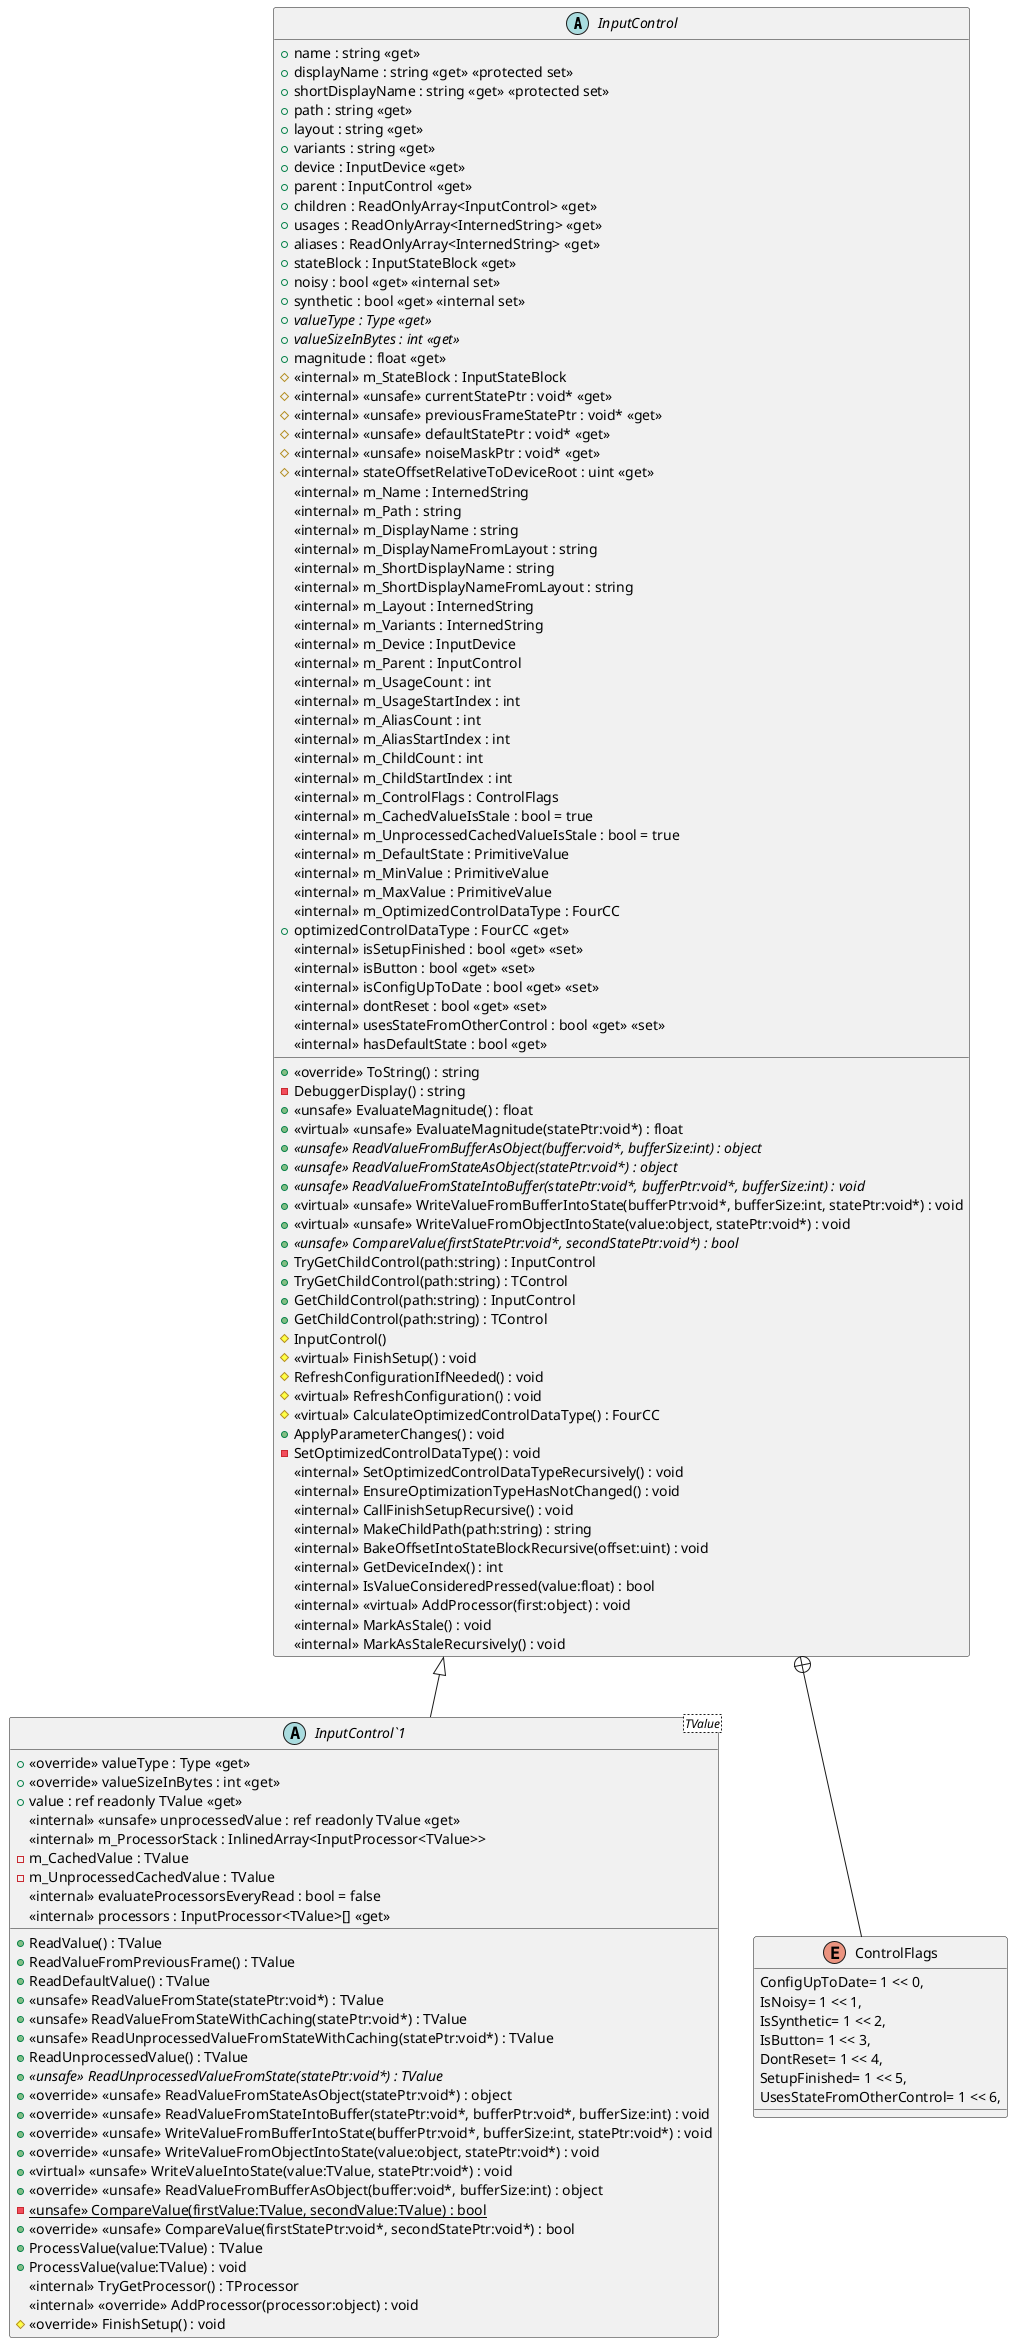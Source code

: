 @startuml
abstract class InputControl {
    + name : string <<get>>
    + displayName : string <<get>> <<protected set>>
    + shortDisplayName : string <<get>> <<protected set>>
    + path : string <<get>>
    + layout : string <<get>>
    + variants : string <<get>>
    + device : InputDevice <<get>>
    + parent : InputControl <<get>>
    + children : ReadOnlyArray<InputControl> <<get>>
    + usages : ReadOnlyArray<InternedString> <<get>>
    + aliases : ReadOnlyArray<InternedString> <<get>>
    + stateBlock : InputStateBlock <<get>>
    + noisy : bool <<get>> <<internal set>>
    + synthetic : bool <<get>> <<internal set>>
    + {abstract} valueType : Type <<get>>
    + {abstract} valueSizeInBytes : int <<get>>
    + magnitude : float <<get>>
    + <<override>> ToString() : string
    - DebuggerDisplay() : string
    + <<unsafe>> EvaluateMagnitude() : float
    + <<virtual>> <<unsafe>> EvaluateMagnitude(statePtr:void*) : float
    + {abstract} <<unsafe>> ReadValueFromBufferAsObject(buffer:void*, bufferSize:int) : object
    + {abstract} <<unsafe>> ReadValueFromStateAsObject(statePtr:void*) : object
    + {abstract} <<unsafe>> ReadValueFromStateIntoBuffer(statePtr:void*, bufferPtr:void*, bufferSize:int) : void
    + <<virtual>> <<unsafe>> WriteValueFromBufferIntoState(bufferPtr:void*, bufferSize:int, statePtr:void*) : void
    + <<virtual>> <<unsafe>> WriteValueFromObjectIntoState(value:object, statePtr:void*) : void
    + {abstract} <<unsafe>> CompareValue(firstStatePtr:void*, secondStatePtr:void*) : bool
    + TryGetChildControl(path:string) : InputControl
    + TryGetChildControl(path:string) : TControl
    + GetChildControl(path:string) : InputControl
    + GetChildControl(path:string) : TControl
    # InputControl()
    # <<virtual>> FinishSetup() : void
    # RefreshConfigurationIfNeeded() : void
    # <<virtual>> RefreshConfiguration() : void
    # <<internal>> m_StateBlock : InputStateBlock
    # <<internal>> <<unsafe>> currentStatePtr : void* <<get>>
    # <<internal>> <<unsafe>> previousFrameStatePtr : void* <<get>>
    # <<internal>> <<unsafe>> defaultStatePtr : void* <<get>>
    # <<internal>> <<unsafe>> noiseMaskPtr : void* <<get>>
    # <<internal>> stateOffsetRelativeToDeviceRoot : uint <<get>>
    <<internal>> m_Name : InternedString
    <<internal>> m_Path : string
    <<internal>> m_DisplayName : string
    <<internal>> m_DisplayNameFromLayout : string
    <<internal>> m_ShortDisplayName : string
    <<internal>> m_ShortDisplayNameFromLayout : string
    <<internal>> m_Layout : InternedString
    <<internal>> m_Variants : InternedString
    <<internal>> m_Device : InputDevice
    <<internal>> m_Parent : InputControl
    <<internal>> m_UsageCount : int
    <<internal>> m_UsageStartIndex : int
    <<internal>> m_AliasCount : int
    <<internal>> m_AliasStartIndex : int
    <<internal>> m_ChildCount : int
    <<internal>> m_ChildStartIndex : int
    <<internal>> m_ControlFlags : ControlFlags
    <<internal>> m_CachedValueIsStale : bool = true
    <<internal>> m_UnprocessedCachedValueIsStale : bool = true
    <<internal>> m_DefaultState : PrimitiveValue
    <<internal>> m_MinValue : PrimitiveValue
    <<internal>> m_MaxValue : PrimitiveValue
    <<internal>> m_OptimizedControlDataType : FourCC
    + optimizedControlDataType : FourCC <<get>>
    # <<virtual>> CalculateOptimizedControlDataType() : FourCC
    + ApplyParameterChanges() : void
    - SetOptimizedControlDataType() : void
    <<internal>> SetOptimizedControlDataTypeRecursively() : void
    <<internal>> EnsureOptimizationTypeHasNotChanged() : void
    <<internal>> isSetupFinished : bool <<get>> <<set>>
    <<internal>> isButton : bool <<get>> <<set>>
    <<internal>> isConfigUpToDate : bool <<get>> <<set>>
    <<internal>> dontReset : bool <<get>> <<set>>
    <<internal>> usesStateFromOtherControl : bool <<get>> <<set>>
    <<internal>> hasDefaultState : bool <<get>>
    <<internal>> CallFinishSetupRecursive() : void
    <<internal>> MakeChildPath(path:string) : string
    <<internal>> BakeOffsetIntoStateBlockRecursive(offset:uint) : void
    <<internal>> GetDeviceIndex() : int
    <<internal>> IsValueConsideredPressed(value:float) : bool
    <<internal>> <<virtual>> AddProcessor(first:object) : void
    <<internal>> MarkAsStale() : void
    <<internal>> MarkAsStaleRecursively() : void
}
abstract class "InputControl`1"<TValue> {
    + <<override>> valueType : Type <<get>>
    + <<override>> valueSizeInBytes : int <<get>>
    + value : ref readonly TValue <<get>>
    <<internal>> <<unsafe>> unprocessedValue : ref readonly TValue <<get>>
    + ReadValue() : TValue
    + ReadValueFromPreviousFrame() : TValue
    + ReadDefaultValue() : TValue
    + <<unsafe>> ReadValueFromState(statePtr:void*) : TValue
    + <<unsafe>> ReadValueFromStateWithCaching(statePtr:void*) : TValue
    + <<unsafe>> ReadUnprocessedValueFromStateWithCaching(statePtr:void*) : TValue
    + ReadUnprocessedValue() : TValue
    + {abstract} <<unsafe>> ReadUnprocessedValueFromState(statePtr:void*) : TValue
    + <<override>> <<unsafe>> ReadValueFromStateAsObject(statePtr:void*) : object
    + <<override>> <<unsafe>> ReadValueFromStateIntoBuffer(statePtr:void*, bufferPtr:void*, bufferSize:int) : void
    + <<override>> <<unsafe>> WriteValueFromBufferIntoState(bufferPtr:void*, bufferSize:int, statePtr:void*) : void
    + <<override>> <<unsafe>> WriteValueFromObjectIntoState(value:object, statePtr:void*) : void
    + <<virtual>> <<unsafe>> WriteValueIntoState(value:TValue, statePtr:void*) : void
    + <<override>> <<unsafe>> ReadValueFromBufferAsObject(buffer:void*, bufferSize:int) : object
    - {static} <<unsafe>> CompareValue(firstValue:TValue, secondValue:TValue) : bool
    + <<override>> <<unsafe>> CompareValue(firstStatePtr:void*, secondStatePtr:void*) : bool
    + ProcessValue(value:TValue) : TValue
    + ProcessValue(value:TValue) : void
    <<internal>> m_ProcessorStack : InlinedArray<InputProcessor<TValue>>
    - m_CachedValue : TValue
    - m_UnprocessedCachedValue : TValue
    <<internal>> TryGetProcessor() : TProcessor
    <<internal>> <<override>> AddProcessor(processor:object) : void
    <<internal>> evaluateProcessorsEveryRead : bool = false
    # <<override>> FinishSetup() : void
    <<internal>> processors : InputProcessor<TValue>[] <<get>>
}
enum ControlFlags {
    ConfigUpToDate= 1 << 0,
    IsNoisy= 1 << 1,
    IsSynthetic= 1 << 2,
    IsButton= 1 << 3,
    DontReset= 1 << 4,
    SetupFinished= 1 << 5,
    UsesStateFromOtherControl= 1 << 6,
}
InputControl <|-- "InputControl`1"
InputControl +-- ControlFlags
@enduml
